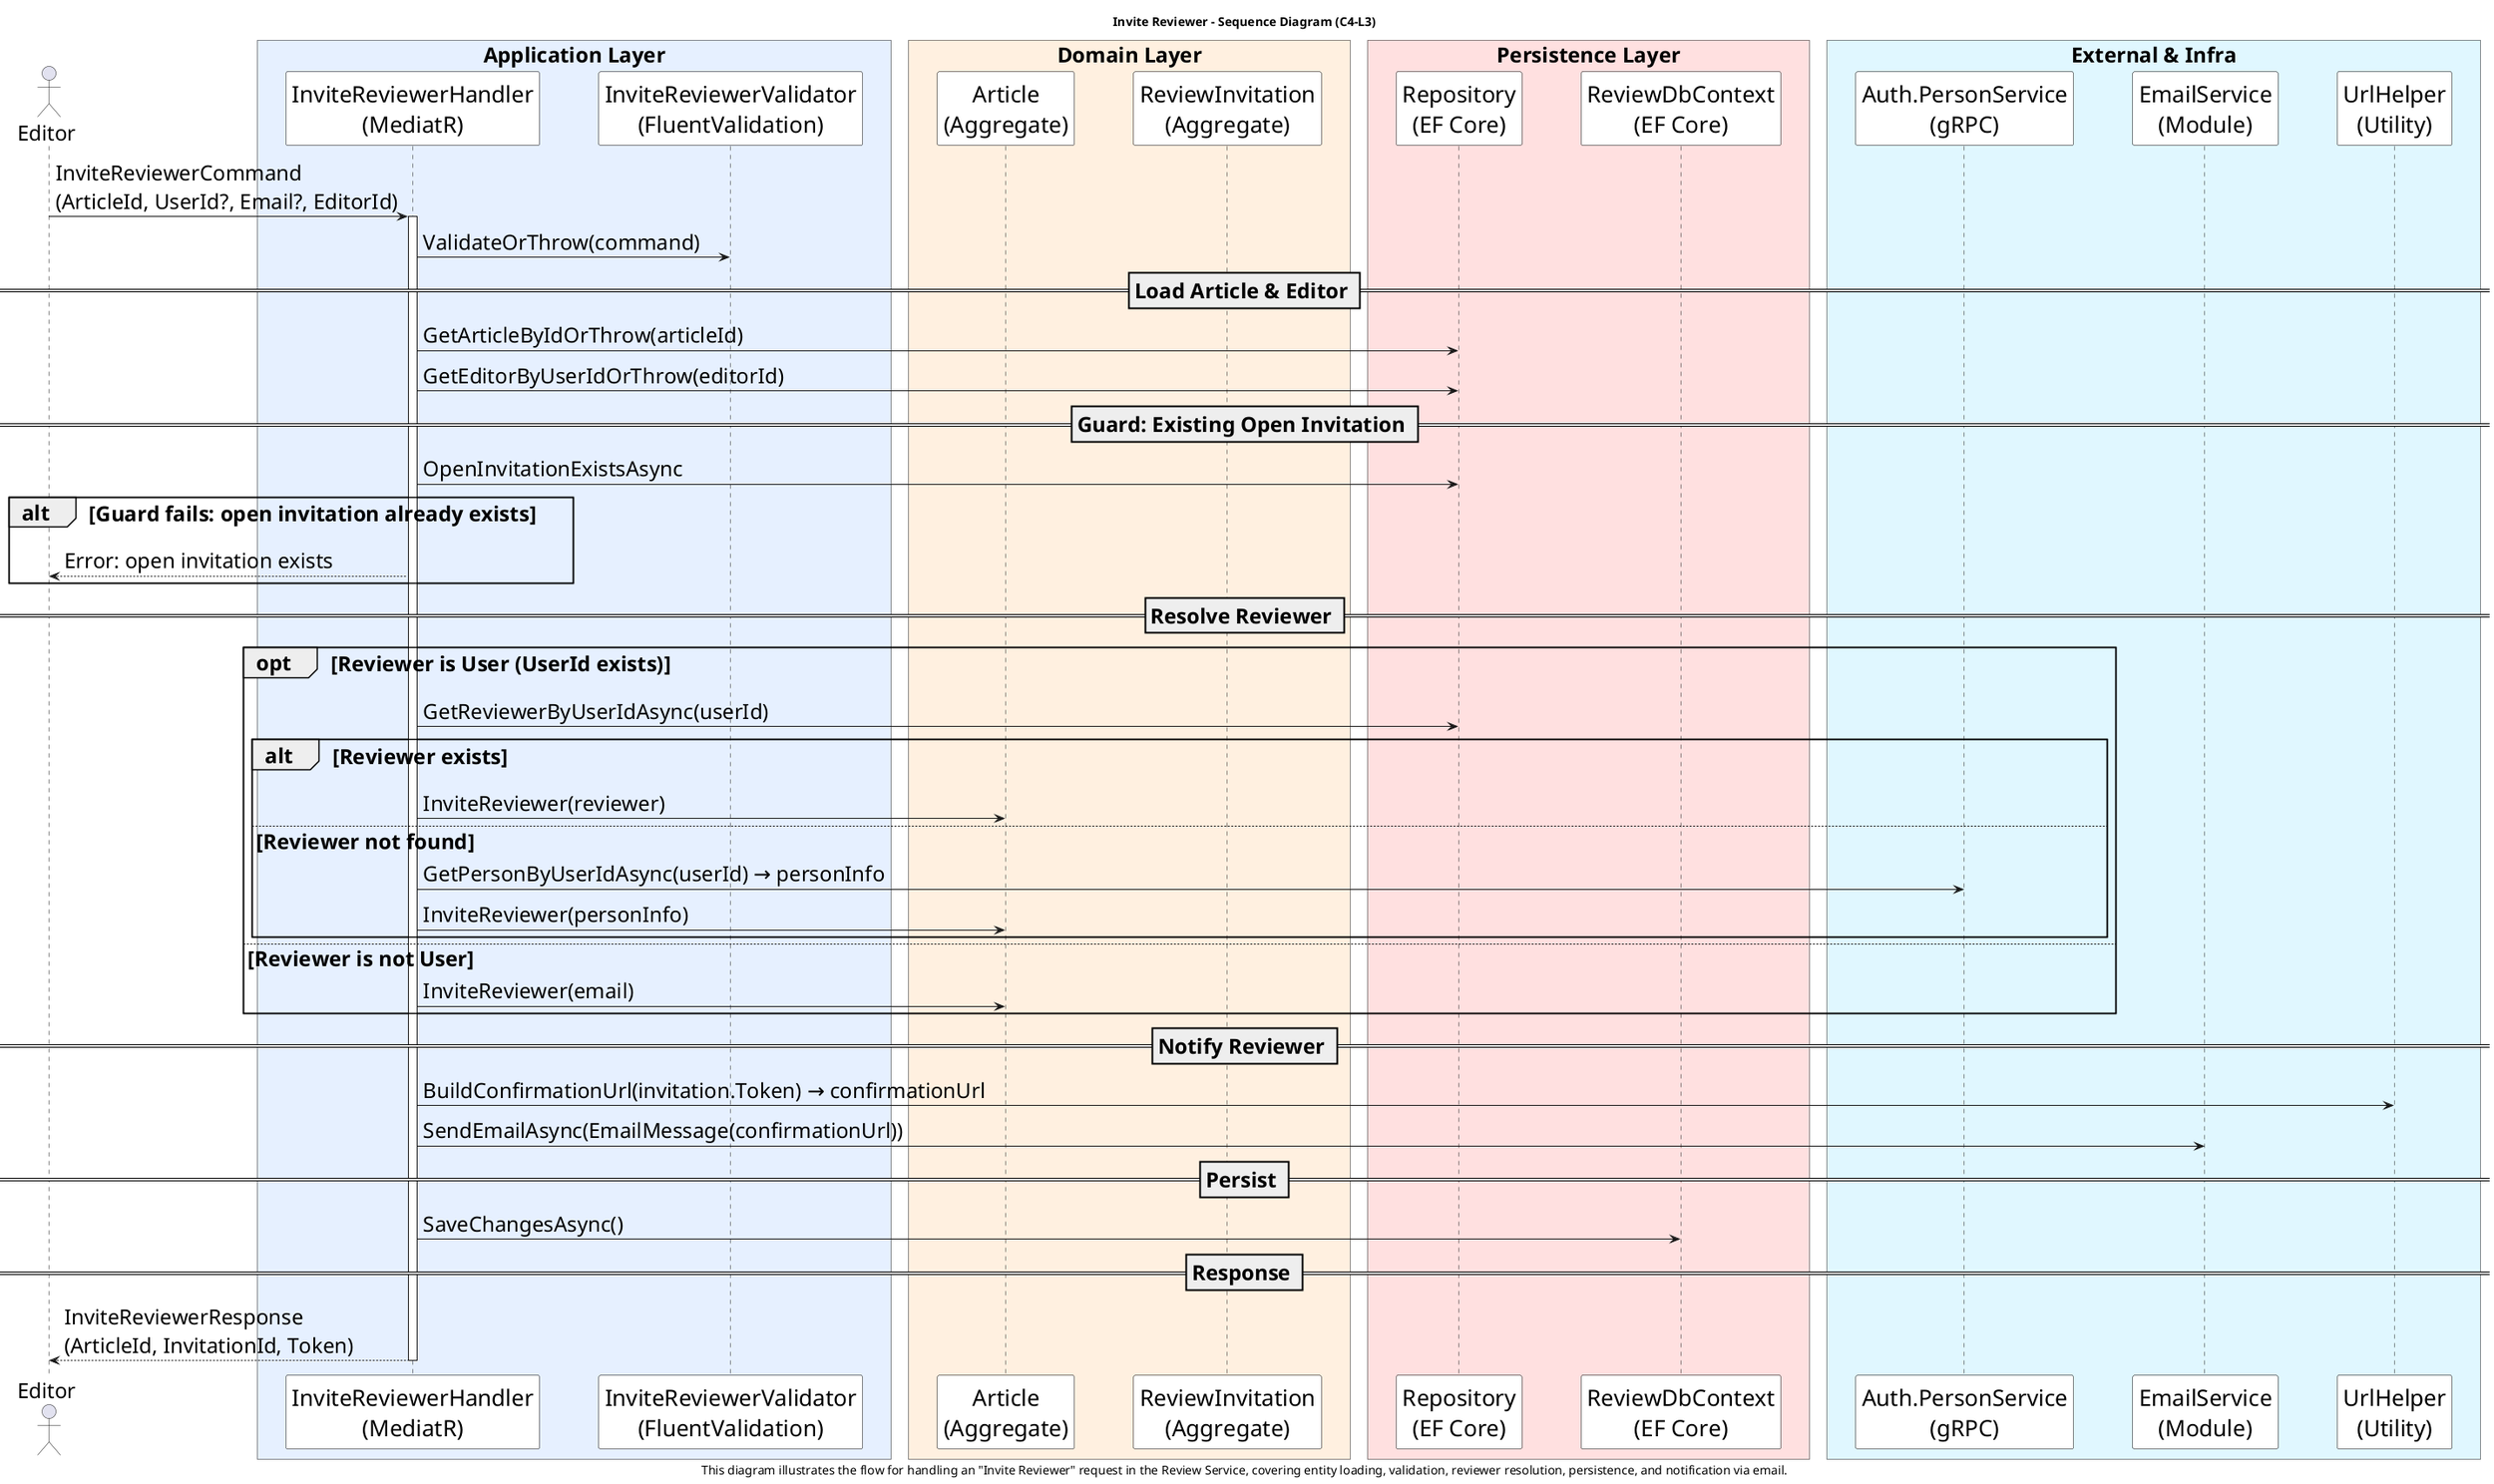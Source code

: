 @startuml
skinparam DefaultFontSize 24
skinparam participant {
  FontSize 26
  BackgroundColor White
  BorderColor Black
}
skinparam ParticipantPadding 29
skinparam BoxPadding 9
skinparam BboxBorderThickness 1
skinparam ParticipantBackgroundColor<<Service>> #F2F2F2

title Invite Reviewer – Sequence Diagram (C4-L3)
caption This diagram illustrates the flow for handling an "Invite Reviewer" request in the Review Service, covering entity loading, validation, reviewer resolution, persistence, and notification via email.

actor Client as "Editor"

box " Application Layer " #E6F0FF
  participant Handler as "InviteReviewerHandler\n(MediatR)"
  participant Validator as "InviteReviewerValidator\n(FluentValidation)"
end box

box " Domain Layer " #FFF0E0
  participant Article as "Article\n(Aggregate)"
  participant Invitation as "ReviewInvitation\n(Aggregate)"
end box

box " Persistence Layer " #FFE0E0
  participant Repository as "Repository\n(EF Core)"
  participant DbContext as "ReviewDbContext\n(EF Core)"
end box

box " External & Infra " #E0F7FF
  participant PersonSvc as "Auth.PersonService\n(gRPC)"
  participant EmailSvc as "EmailService\n(Module)"
  participant UrlHelper as "UrlHelper\n(Utility)"
end box

Client -> Handler : InviteReviewerCommand\n(ArticleId, UserId?, Email?, EditorId)
activate Handler

Handler -> Validator : ValidateOrThrow(command)

== Load Article & Editor ==
Handler -> Repository : GetArticleByIdOrThrow(articleId)
Handler -> Repository : GetEditorByUserIdOrThrow(editorId)

== Guard: Existing Open Invitation ==
Handler -> Repository : OpenInvitationExistsAsync
alt Guard fails: open invitation already exists
  Handler --> Client : Error: open invitation exists
end

== Resolve Reviewer ==
opt Reviewer is User (UserId exists)
  Handler -> Repository : GetReviewerByUserIdAsync(userId)
  alt Reviewer exists
    Handler -> Article : InviteReviewer(reviewer)
  else Reviewer not found
    Handler -> PersonSvc : GetPersonByUserIdAsync(userId) → personInfo
    Handler -> Article : InviteReviewer(personInfo)
  end
else Reviewer is not User
  Handler -> Article : InviteReviewer(email) 
end

== Notify Reviewer ==
Handler -> UrlHelper : BuildConfirmationUrl(invitation.Token) → confirmationUrl
Handler -> EmailSvc : SendEmailAsync(EmailMessage(confirmationUrl))

== Persist ==
Handler -> DbContext : SaveChangesAsync()


== Response ==
Handler --> Client : InviteReviewerResponse\n(ArticleId, InvitationId, Token)
deactivate Handler

@enduml